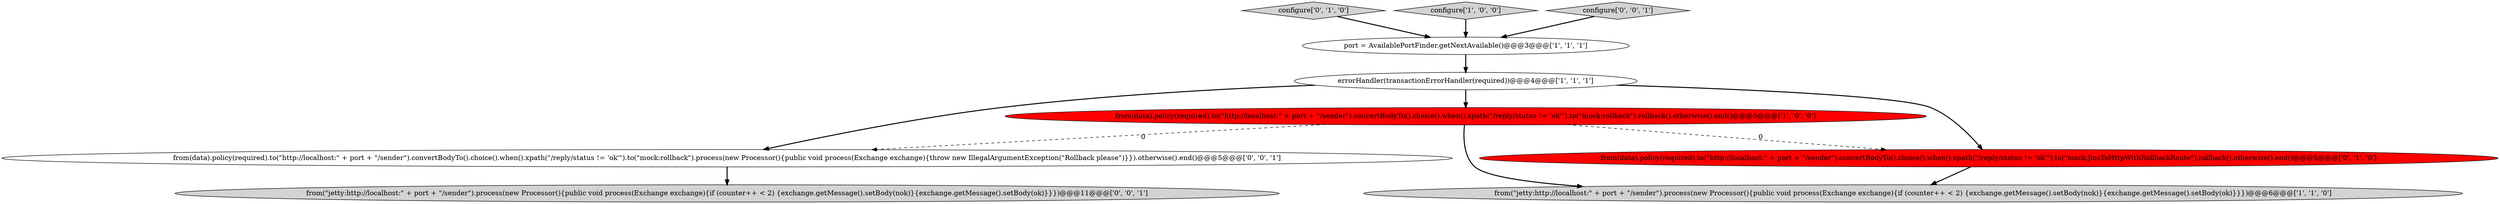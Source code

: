 digraph {
7 [style = filled, label = "from(data).policy(required).to(\"http://localhost:\" + port + \"/sender\").convertBodyTo().choice().when().xpath(\"/reply/status != 'ok'\").to(\"mock:rollback\").process(new Processor(){public void process(Exchange exchange){throw new IllegalArgumentException(\"Rollback please\")}}).otherwise().end()@@@5@@@['0', '0', '1']", fillcolor = white, shape = ellipse image = "AAA0AAABBB3BBB"];
9 [style = filled, label = "from(\"jetty:http://localhost:\" + port + \"/sender\").process(new Processor(){public void process(Exchange exchange){if (counter++ < 2) {exchange.getMessage().setBody(nok)}{exchange.getMessage().setBody(ok)}}})@@@11@@@['0', '0', '1']", fillcolor = lightgray, shape = ellipse image = "AAA0AAABBB3BBB"];
5 [style = filled, label = "from(data).policy(required).to(\"http://localhost:\" + port + \"/sender\").convertBodyTo().choice().when().xpath(\"/reply/status != 'ok'\").to(\"mock:JmsToHttpWithRollbackRoute\").rollback().otherwise().end()@@@5@@@['0', '1', '0']", fillcolor = red, shape = ellipse image = "AAA1AAABBB2BBB"];
6 [style = filled, label = "configure['0', '1', '0']", fillcolor = lightgray, shape = diamond image = "AAA0AAABBB2BBB"];
2 [style = filled, label = "from(data).policy(required).to(\"http://localhost:\" + port + \"/sender\").convertBodyTo().choice().when().xpath(\"/reply/status != 'ok'\").to(\"mock:rollback\").rollback().otherwise().end()@@@5@@@['1', '0', '0']", fillcolor = red, shape = ellipse image = "AAA1AAABBB1BBB"];
0 [style = filled, label = "port = AvailablePortFinder.getNextAvailable()@@@3@@@['1', '1', '1']", fillcolor = white, shape = ellipse image = "AAA0AAABBB1BBB"];
1 [style = filled, label = "errorHandler(transactionErrorHandler(required))@@@4@@@['1', '1', '1']", fillcolor = white, shape = ellipse image = "AAA0AAABBB1BBB"];
4 [style = filled, label = "configure['1', '0', '0']", fillcolor = lightgray, shape = diamond image = "AAA0AAABBB1BBB"];
8 [style = filled, label = "configure['0', '0', '1']", fillcolor = lightgray, shape = diamond image = "AAA0AAABBB3BBB"];
3 [style = filled, label = "from(\"jetty:http://localhost:\" + port + \"/sender\").process(new Processor(){public void process(Exchange exchange){if (counter++ < 2) {exchange.getMessage().setBody(nok)}{exchange.getMessage().setBody(ok)}}})@@@6@@@['1', '1', '0']", fillcolor = lightgray, shape = ellipse image = "AAA0AAABBB1BBB"];
1->5 [style = bold, label=""];
5->3 [style = bold, label=""];
7->9 [style = bold, label=""];
8->0 [style = bold, label=""];
2->5 [style = dashed, label="0"];
1->2 [style = bold, label=""];
6->0 [style = bold, label=""];
2->7 [style = dashed, label="0"];
1->7 [style = bold, label=""];
0->1 [style = bold, label=""];
2->3 [style = bold, label=""];
4->0 [style = bold, label=""];
}
